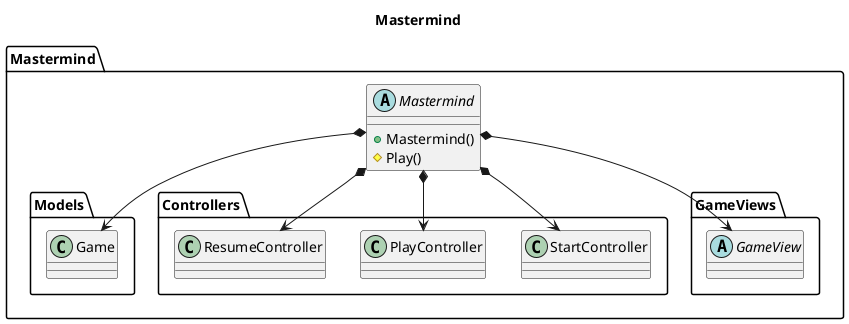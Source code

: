 @startuml Mastermind
title Mastermind
namespace Mastermind{
    abstract Mastermind{
        +Mastermind()
        #Play()
    }
    Mastermind *--> Models.Game
    Mastermind *--> Controllers.StartController
    Mastermind *--> Controllers.PlayController
    Mastermind *--> Controllers.ResumeController
    Mastermind *--> GameViews.GameView

    abstract GameViews.GameView{}
    
}
@enduml